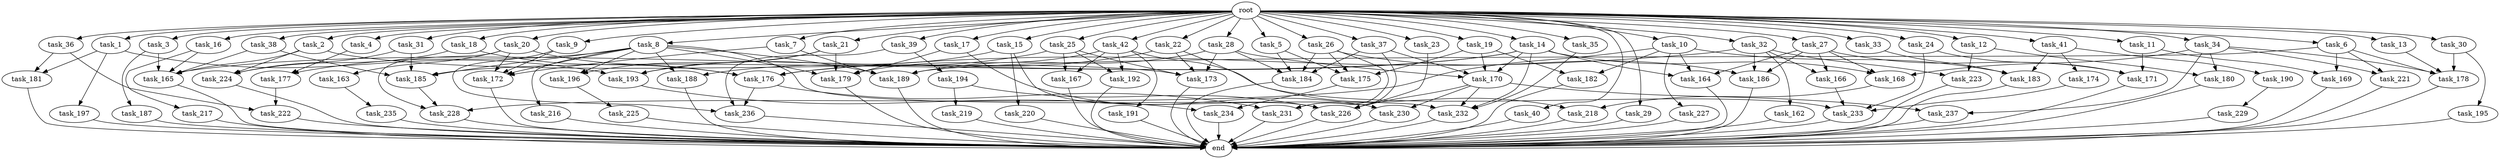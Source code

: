 digraph G {
  task_162 [size="343597383.680000"];
  task_189 [size="9277129359.360001"];
  task_220 [size="773094113.280000"];
  task_221 [size="2920577761.280000"];
  task_15 [size="10.240000"];
  task_229 [size="4209067950.080000"];
  task_175 [size="13142599925.760000"];
  task_9 [size="10.240000"];
  task_163 [size="6957847019.520000"];
  task_183 [size="13829794693.120001"];
  task_36 [size="10.240000"];
  task_4 [size="10.240000"];
  task_179 [size="15032385536.000000"];
  task_166 [size="2491081031.680000"];
  task_13 [size="10.240000"];
  task_14 [size="10.240000"];
  task_174 [size="3092376453.120000"];
  task_3 [size="10.240000"];
  task_235 [size="5497558138.880000"];
  task_192 [size="13915694039.040001"];
  task_5 [size="10.240000"];
  task_169 [size="4982162063.360000"];
  task_20 [size="10.240000"];
  task_185 [size="16406775070.720001"];
  task_231 [size="2491081031.680000"];
  task_26 [size="10.240000"];
  task_28 [size="10.240000"];
  task_42 [size="10.240000"];
  task_233 [size="21818433863.680000"];
  task_2 [size="10.240000"];
  task_186 [size="2834678415.360000"];
  task_172 [size="17523466567.680000"];
  task_7 [size="10.240000"];
  task_176 [size="17351667875.840000"];
  task_25 [size="10.240000"];
  task_40 [size="10.240000"];
  task_21 [size="10.240000"];
  task_31 [size="10.240000"];
  task_188 [size="11166914969.600000"];
  task_232 [size="16750372454.400000"];
  task_191 [size="6957847019.520000"];
  task_23 [size="10.240000"];
  task_165 [size="22162031247.360001"];
  task_194 [size="2147483648.000000"];
  task_193 [size="6957847019.520000"];
  task_237 [size="6356551598.080000"];
  task_224 [size="7559142440.960000"];
  task_29 [size="10.240000"];
  task_1 [size="10.240000"];
  task_197 [size="3092376453.120000"];
  task_195 [size="2147483648.000000"];
  task_173 [size="17437567221.760002"];
  task_236 [size="7129645711.360001"];
  task_217 [size="8589934592.000000"];
  task_184 [size="12455405158.400000"];
  task_24 [size="10.240000"];
  task_18 [size="10.240000"];
  task_181 [size="5239860101.120000"];
  task_218 [size="7301444403.200000"];
  task_167 [size="13915694039.040001"];
  task_226 [size="14946486190.080000"];
  task_170 [size="14688788152.320000"];
  task_32 [size="10.240000"];
  task_12 [size="10.240000"];
  task_230 [size="4982162063.360000"];
  task_22 [size="10.240000"];
  task_19 [size="10.240000"];
  task_41 [size="10.240000"];
  task_168 [size="11252814315.520000"];
  task_222 [size="6356551598.080000"];
  task_177 [size="12799002542.080000"];
  task_164 [size="11252814315.520000"];
  task_16 [size="10.240000"];
  task_30 [size="10.240000"];
  task_39 [size="10.240000"];
  task_17 [size="10.240000"];
  task_8 [size="10.240000"];
  task_34 [size="10.240000"];
  task_180 [size="4294967296.000000"];
  root [size="0.000000"];
  task_216 [size="4209067950.080000"];
  end [size="0.000000"];
  task_178 [size="10565619548.160000"];
  task_10 [size="10.240000"];
  task_219 [size="8589934592.000000"];
  task_27 [size="10.240000"];
  task_182 [size="6356551598.080000"];
  task_6 [size="10.240000"];
  task_37 [size="10.240000"];
  task_35 [size="10.240000"];
  task_33 [size="10.240000"];
  task_225 [size="4209067950.080000"];
  task_228 [size="10479720202.240000"];
  task_38 [size="10.240000"];
  task_234 [size="11682311045.120001"];
  task_196 [size="7301444403.200000"];
  task_190 [size="3092376453.120000"];
  task_171 [size="14946486190.080000"];
  task_187 [size="3092376453.120000"];
  task_11 [size="10.240000"];
  task_227 [size="2147483648.000000"];
  task_223 [size="2491081031.680000"];

  task_162 -> end [size="1.000000"];
  task_189 -> end [size="1.000000"];
  task_220 -> end [size="1.000000"];
  task_221 -> end [size="1.000000"];
  task_15 -> task_220 [size="75497472.000000"];
  task_15 -> task_226 [size="75497472.000000"];
  task_15 -> task_193 [size="75497472.000000"];
  task_229 -> end [size="1.000000"];
  task_175 -> task_234 [size="301989888.000000"];
  task_9 -> task_236 [size="411041792.000000"];
  task_9 -> task_172 [size="411041792.000000"];
  task_163 -> task_235 [size="536870912.000000"];
  task_183 -> end [size="1.000000"];
  task_36 -> task_181 [size="209715200.000000"];
  task_36 -> task_222 [size="209715200.000000"];
  task_4 -> task_177 [size="838860800.000000"];
  task_179 -> end [size="1.000000"];
  task_166 -> task_233 [size="75497472.000000"];
  task_13 -> task_178 [size="536870912.000000"];
  task_14 -> task_232 [size="679477248.000000"];
  task_14 -> task_165 [size="679477248.000000"];
  task_14 -> task_185 [size="679477248.000000"];
  task_14 -> task_168 [size="679477248.000000"];
  task_14 -> task_164 [size="679477248.000000"];
  task_14 -> task_170 [size="679477248.000000"];
  task_174 -> task_233 [size="536870912.000000"];
  task_3 -> task_165 [size="301989888.000000"];
  task_3 -> task_187 [size="301989888.000000"];
  task_235 -> end [size="1.000000"];
  task_192 -> end [size="1.000000"];
  task_5 -> task_175 [size="838860800.000000"];
  task_5 -> task_184 [size="838860800.000000"];
  task_169 -> end [size="1.000000"];
  task_20 -> task_176 [size="679477248.000000"];
  task_20 -> task_228 [size="679477248.000000"];
  task_20 -> task_172 [size="679477248.000000"];
  task_20 -> task_163 [size="679477248.000000"];
  task_185 -> task_228 [size="134217728.000000"];
  task_231 -> end [size="1.000000"];
  task_26 -> task_231 [size="33554432.000000"];
  task_26 -> task_186 [size="33554432.000000"];
  task_26 -> task_175 [size="33554432.000000"];
  task_26 -> task_184 [size="33554432.000000"];
  task_28 -> task_189 [size="209715200.000000"];
  task_28 -> task_170 [size="209715200.000000"];
  task_28 -> task_173 [size="209715200.000000"];
  task_28 -> task_184 [size="209715200.000000"];
  task_42 -> task_167 [size="679477248.000000"];
  task_42 -> task_179 [size="679477248.000000"];
  task_42 -> task_192 [size="679477248.000000"];
  task_42 -> task_233 [size="679477248.000000"];
  task_42 -> task_191 [size="679477248.000000"];
  task_233 -> end [size="1.000000"];
  task_2 -> task_165 [size="134217728.000000"];
  task_2 -> task_224 [size="134217728.000000"];
  task_2 -> task_173 [size="134217728.000000"];
  task_186 -> end [size="1.000000"];
  task_172 -> end [size="1.000000"];
  task_7 -> task_189 [size="209715200.000000"];
  task_7 -> task_172 [size="209715200.000000"];
  task_176 -> task_231 [size="75497472.000000"];
  task_176 -> task_236 [size="75497472.000000"];
  task_25 -> task_167 [size="679477248.000000"];
  task_25 -> task_188 [size="679477248.000000"];
  task_25 -> task_192 [size="679477248.000000"];
  task_25 -> task_173 [size="679477248.000000"];
  task_40 -> end [size="1.000000"];
  task_21 -> task_179 [size="301989888.000000"];
  task_21 -> task_193 [size="301989888.000000"];
  task_21 -> task_196 [size="301989888.000000"];
  task_31 -> task_224 [size="301989888.000000"];
  task_31 -> task_185 [size="301989888.000000"];
  task_188 -> end [size="1.000000"];
  task_232 -> end [size="1.000000"];
  task_191 -> end [size="1.000000"];
  task_23 -> task_226 [size="134217728.000000"];
  task_165 -> end [size="1.000000"];
  task_194 -> task_219 [size="838860800.000000"];
  task_194 -> task_226 [size="838860800.000000"];
  task_193 -> task_234 [size="838860800.000000"];
  task_237 -> end [size="1.000000"];
  task_224 -> end [size="1.000000"];
  task_29 -> end [size="1.000000"];
  task_1 -> task_197 [size="301989888.000000"];
  task_1 -> task_181 [size="301989888.000000"];
  task_1 -> task_193 [size="301989888.000000"];
  task_197 -> end [size="1.000000"];
  task_195 -> end [size="1.000000"];
  task_173 -> end [size="1.000000"];
  task_236 -> end [size="1.000000"];
  task_217 -> end [size="1.000000"];
  task_184 -> end [size="1.000000"];
  task_24 -> task_233 [size="838860800.000000"];
  task_24 -> task_171 [size="838860800.000000"];
  task_18 -> task_176 [size="301989888.000000"];
  task_18 -> task_224 [size="301989888.000000"];
  task_181 -> end [size="1.000000"];
  task_218 -> end [size="1.000000"];
  task_167 -> end [size="1.000000"];
  task_226 -> end [size="1.000000"];
  task_170 -> task_232 [size="411041792.000000"];
  task_170 -> task_226 [size="411041792.000000"];
  task_170 -> task_230 [size="411041792.000000"];
  task_170 -> task_237 [size="411041792.000000"];
  task_32 -> task_162 [size="33554432.000000"];
  task_32 -> task_176 [size="33554432.000000"];
  task_32 -> task_223 [size="33554432.000000"];
  task_32 -> task_186 [size="33554432.000000"];
  task_32 -> task_166 [size="33554432.000000"];
  task_12 -> task_223 [size="209715200.000000"];
  task_12 -> task_180 [size="209715200.000000"];
  task_230 -> end [size="1.000000"];
  task_22 -> task_176 [size="679477248.000000"];
  task_22 -> task_173 [size="679477248.000000"];
  task_22 -> task_218 [size="679477248.000000"];
  task_19 -> task_175 [size="411041792.000000"];
  task_19 -> task_182 [size="411041792.000000"];
  task_19 -> task_170 [size="411041792.000000"];
  task_41 -> task_183 [size="301989888.000000"];
  task_41 -> task_190 [size="301989888.000000"];
  task_41 -> task_174 [size="301989888.000000"];
  task_168 -> task_218 [size="33554432.000000"];
  task_222 -> end [size="1.000000"];
  task_177 -> task_222 [size="411041792.000000"];
  task_164 -> end [size="1.000000"];
  task_16 -> task_217 [size="838860800.000000"];
  task_16 -> task_165 [size="838860800.000000"];
  task_30 -> task_178 [size="209715200.000000"];
  task_30 -> task_195 [size="209715200.000000"];
  task_39 -> task_236 [size="209715200.000000"];
  task_39 -> task_194 [size="209715200.000000"];
  task_17 -> task_179 [size="75497472.000000"];
  task_17 -> task_230 [size="75497472.000000"];
  task_8 -> task_188 [size="411041792.000000"];
  task_8 -> task_196 [size="411041792.000000"];
  task_8 -> task_177 [size="411041792.000000"];
  task_8 -> task_172 [size="411041792.000000"];
  task_8 -> task_185 [size="411041792.000000"];
  task_8 -> task_179 [size="411041792.000000"];
  task_8 -> task_216 [size="411041792.000000"];
  task_8 -> task_189 [size="411041792.000000"];
  task_8 -> task_232 [size="411041792.000000"];
  task_34 -> task_168 [size="209715200.000000"];
  task_34 -> task_178 [size="209715200.000000"];
  task_34 -> task_221 [size="209715200.000000"];
  task_34 -> task_237 [size="209715200.000000"];
  task_34 -> task_180 [size="209715200.000000"];
  task_180 -> end [size="1.000000"];
  root -> task_39 [size="1.000000"];
  root -> task_26 [size="1.000000"];
  root -> task_8 [size="1.000000"];
  root -> task_34 [size="1.000000"];
  root -> task_28 [size="1.000000"];
  root -> task_15 [size="1.000000"];
  root -> task_2 [size="1.000000"];
  root -> task_17 [size="1.000000"];
  root -> task_9 [size="1.000000"];
  root -> task_6 [size="1.000000"];
  root -> task_40 [size="1.000000"];
  root -> task_10 [size="1.000000"];
  root -> task_27 [size="1.000000"];
  root -> task_7 [size="1.000000"];
  root -> task_4 [size="1.000000"];
  root -> task_24 [size="1.000000"];
  root -> task_25 [size="1.000000"];
  root -> task_18 [size="1.000000"];
  root -> task_33 [size="1.000000"];
  root -> task_35 [size="1.000000"];
  root -> task_13 [size="1.000000"];
  root -> task_31 [size="1.000000"];
  root -> task_14 [size="1.000000"];
  root -> task_1 [size="1.000000"];
  root -> task_23 [size="1.000000"];
  root -> task_11 [size="1.000000"];
  root -> task_3 [size="1.000000"];
  root -> task_37 [size="1.000000"];
  root -> task_20 [size="1.000000"];
  root -> task_29 [size="1.000000"];
  root -> task_32 [size="1.000000"];
  root -> task_5 [size="1.000000"];
  root -> task_12 [size="1.000000"];
  root -> task_38 [size="1.000000"];
  root -> task_22 [size="1.000000"];
  root -> task_19 [size="1.000000"];
  root -> task_41 [size="1.000000"];
  root -> task_36 [size="1.000000"];
  root -> task_21 [size="1.000000"];
  root -> task_16 [size="1.000000"];
  root -> task_42 [size="1.000000"];
  root -> task_30 [size="1.000000"];
  task_216 -> end [size="1.000000"];
  task_178 -> end [size="1.000000"];
  task_10 -> task_164 [size="209715200.000000"];
  task_10 -> task_228 [size="209715200.000000"];
  task_10 -> task_183 [size="209715200.000000"];
  task_10 -> task_182 [size="209715200.000000"];
  task_10 -> task_227 [size="209715200.000000"];
  task_219 -> end [size="1.000000"];
  task_27 -> task_168 [size="209715200.000000"];
  task_27 -> task_186 [size="209715200.000000"];
  task_27 -> task_164 [size="209715200.000000"];
  task_27 -> task_166 [size="209715200.000000"];
  task_27 -> task_171 [size="209715200.000000"];
  task_182 -> end [size="1.000000"];
  task_6 -> task_178 [size="75497472.000000"];
  task_6 -> task_189 [size="75497472.000000"];
  task_6 -> task_169 [size="75497472.000000"];
  task_6 -> task_221 [size="75497472.000000"];
  task_37 -> task_231 [size="134217728.000000"];
  task_37 -> task_170 [size="134217728.000000"];
  task_37 -> task_184 [size="134217728.000000"];
  task_35 -> task_232 [size="134217728.000000"];
  task_33 -> task_183 [size="838860800.000000"];
  task_225 -> end [size="1.000000"];
  task_228 -> end [size="1.000000"];
  task_38 -> task_165 [size="209715200.000000"];
  task_38 -> task_185 [size="209715200.000000"];
  task_234 -> end [size="1.000000"];
  task_196 -> task_225 [size="411041792.000000"];
  task_190 -> task_229 [size="411041792.000000"];
  task_171 -> end [size="1.000000"];
  task_187 -> end [size="1.000000"];
  task_11 -> task_169 [size="411041792.000000"];
  task_11 -> task_171 [size="411041792.000000"];
  task_227 -> end [size="1.000000"];
  task_223 -> end [size="1.000000"];
}
